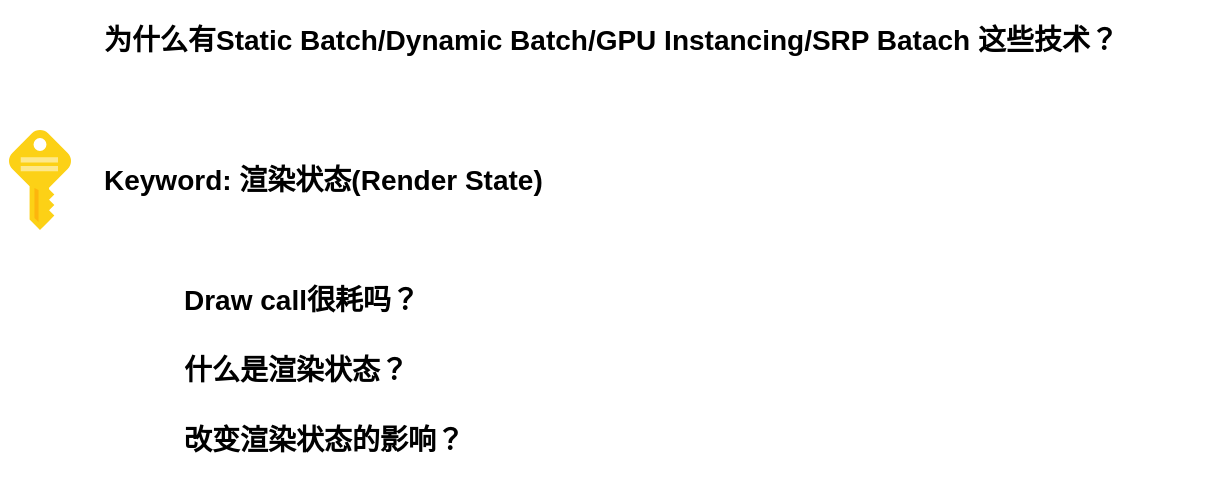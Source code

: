 <mxfile version="18.1.1" type="github">
  <diagram id="prtHgNgQTEPvFCAcTncT" name="渲染状态">
    <mxGraphModel dx="1185" dy="643" grid="1" gridSize="10" guides="1" tooltips="1" connect="1" arrows="1" fold="1" page="1" pageScale="1" pageWidth="1200" pageHeight="1600" math="0" shadow="0">
      <root>
        <mxCell id="0" />
        <mxCell id="1" parent="0" />
        <mxCell id="5q_nKeBdXIXhfSAEZaW--7" value="为什么有Static Batch/Dynamic Batch/GPU Instancing/SRP Batach&amp;nbsp;这些技术？" style="text;html=1;strokeColor=none;fillColor=none;align=left;verticalAlign=middle;whiteSpace=wrap;rounded=0;fontSize=14;fontStyle=1" vertex="1" parent="1">
          <mxGeometry x="120" y="35" width="520" height="40" as="geometry" />
        </mxCell>
        <mxCell id="5q_nKeBdXIXhfSAEZaW--8" value="" style="shape=image;html=1;verticalAlign=top;verticalLabelPosition=bottom;labelBackgroundColor=#ffffff;imageAspect=0;aspect=fixed;image=https://cdn4.iconfinder.com/data/icons/aiga-symbol-signs/444/aiga_information-128.png" vertex="1" parent="1">
          <mxGeometry x="70" y="35" width="40" height="40" as="geometry" />
        </mxCell>
        <mxCell id="5q_nKeBdXIXhfSAEZaW--9" value="" style="sketch=0;aspect=fixed;html=1;points=[];align=center;image;fontSize=12;image=img/lib/mscae/Key.svg;" vertex="1" parent="1">
          <mxGeometry x="74.5" y="100" width="31" height="50" as="geometry" />
        </mxCell>
        <mxCell id="5q_nKeBdXIXhfSAEZaW--10" value="Keyword:&amp;nbsp;渲染状态(Render State)" style="text;html=1;strokeColor=none;fillColor=none;align=left;verticalAlign=middle;whiteSpace=wrap;rounded=0;fontSize=14;fontStyle=1" vertex="1" parent="1">
          <mxGeometry x="120" y="105" width="520" height="40" as="geometry" />
        </mxCell>
        <mxCell id="5q_nKeBdXIXhfSAEZaW--11" value="" style="shape=image;html=1;verticalAlign=top;verticalLabelPosition=bottom;labelBackgroundColor=#ffffff;imageAspect=0;aspect=fixed;image=https://cdn1.iconfinder.com/data/icons/ui-essential-17/32/UI_Essential_Outline_1_essential-app-ui-question-help-128.png;fontSize=14;" vertex="1" parent="1">
          <mxGeometry x="120" y="170" width="30" height="30" as="geometry" />
        </mxCell>
        <mxCell id="5q_nKeBdXIXhfSAEZaW--12" value="Draw call很耗吗？" style="text;html=1;strokeColor=none;fillColor=none;align=left;verticalAlign=middle;whiteSpace=wrap;rounded=0;fontSize=14;fontStyle=1" vertex="1" parent="1">
          <mxGeometry x="160" y="165" width="520" height="40" as="geometry" />
        </mxCell>
        <mxCell id="5q_nKeBdXIXhfSAEZaW--13" value="" style="shape=image;html=1;verticalAlign=top;verticalLabelPosition=bottom;labelBackgroundColor=#ffffff;imageAspect=0;aspect=fixed;image=https://cdn1.iconfinder.com/data/icons/ui-essential-17/32/UI_Essential_Outline_1_essential-app-ui-question-help-128.png;fontSize=14;" vertex="1" parent="1">
          <mxGeometry x="120" y="205" width="30" height="30" as="geometry" />
        </mxCell>
        <mxCell id="5q_nKeBdXIXhfSAEZaW--14" value="什么是渲染状态？" style="text;html=1;strokeColor=none;fillColor=none;align=left;verticalAlign=middle;whiteSpace=wrap;rounded=0;fontSize=14;fontStyle=1" vertex="1" parent="1">
          <mxGeometry x="160" y="200" width="520" height="40" as="geometry" />
        </mxCell>
        <mxCell id="5q_nKeBdXIXhfSAEZaW--15" value="" style="shape=image;html=1;verticalAlign=top;verticalLabelPosition=bottom;labelBackgroundColor=#ffffff;imageAspect=0;aspect=fixed;image=https://cdn1.iconfinder.com/data/icons/ui-essential-17/32/UI_Essential_Outline_1_essential-app-ui-question-help-128.png;fontSize=14;" vertex="1" parent="1">
          <mxGeometry x="120" y="240" width="30" height="30" as="geometry" />
        </mxCell>
        <mxCell id="5q_nKeBdXIXhfSAEZaW--16" value="改变渲染状态的影响？" style="text;html=1;strokeColor=none;fillColor=none;align=left;verticalAlign=middle;whiteSpace=wrap;rounded=0;fontSize=14;fontStyle=1" vertex="1" parent="1">
          <mxGeometry x="160" y="235" width="520" height="40" as="geometry" />
        </mxCell>
      </root>
    </mxGraphModel>
  </diagram>
</mxfile>
